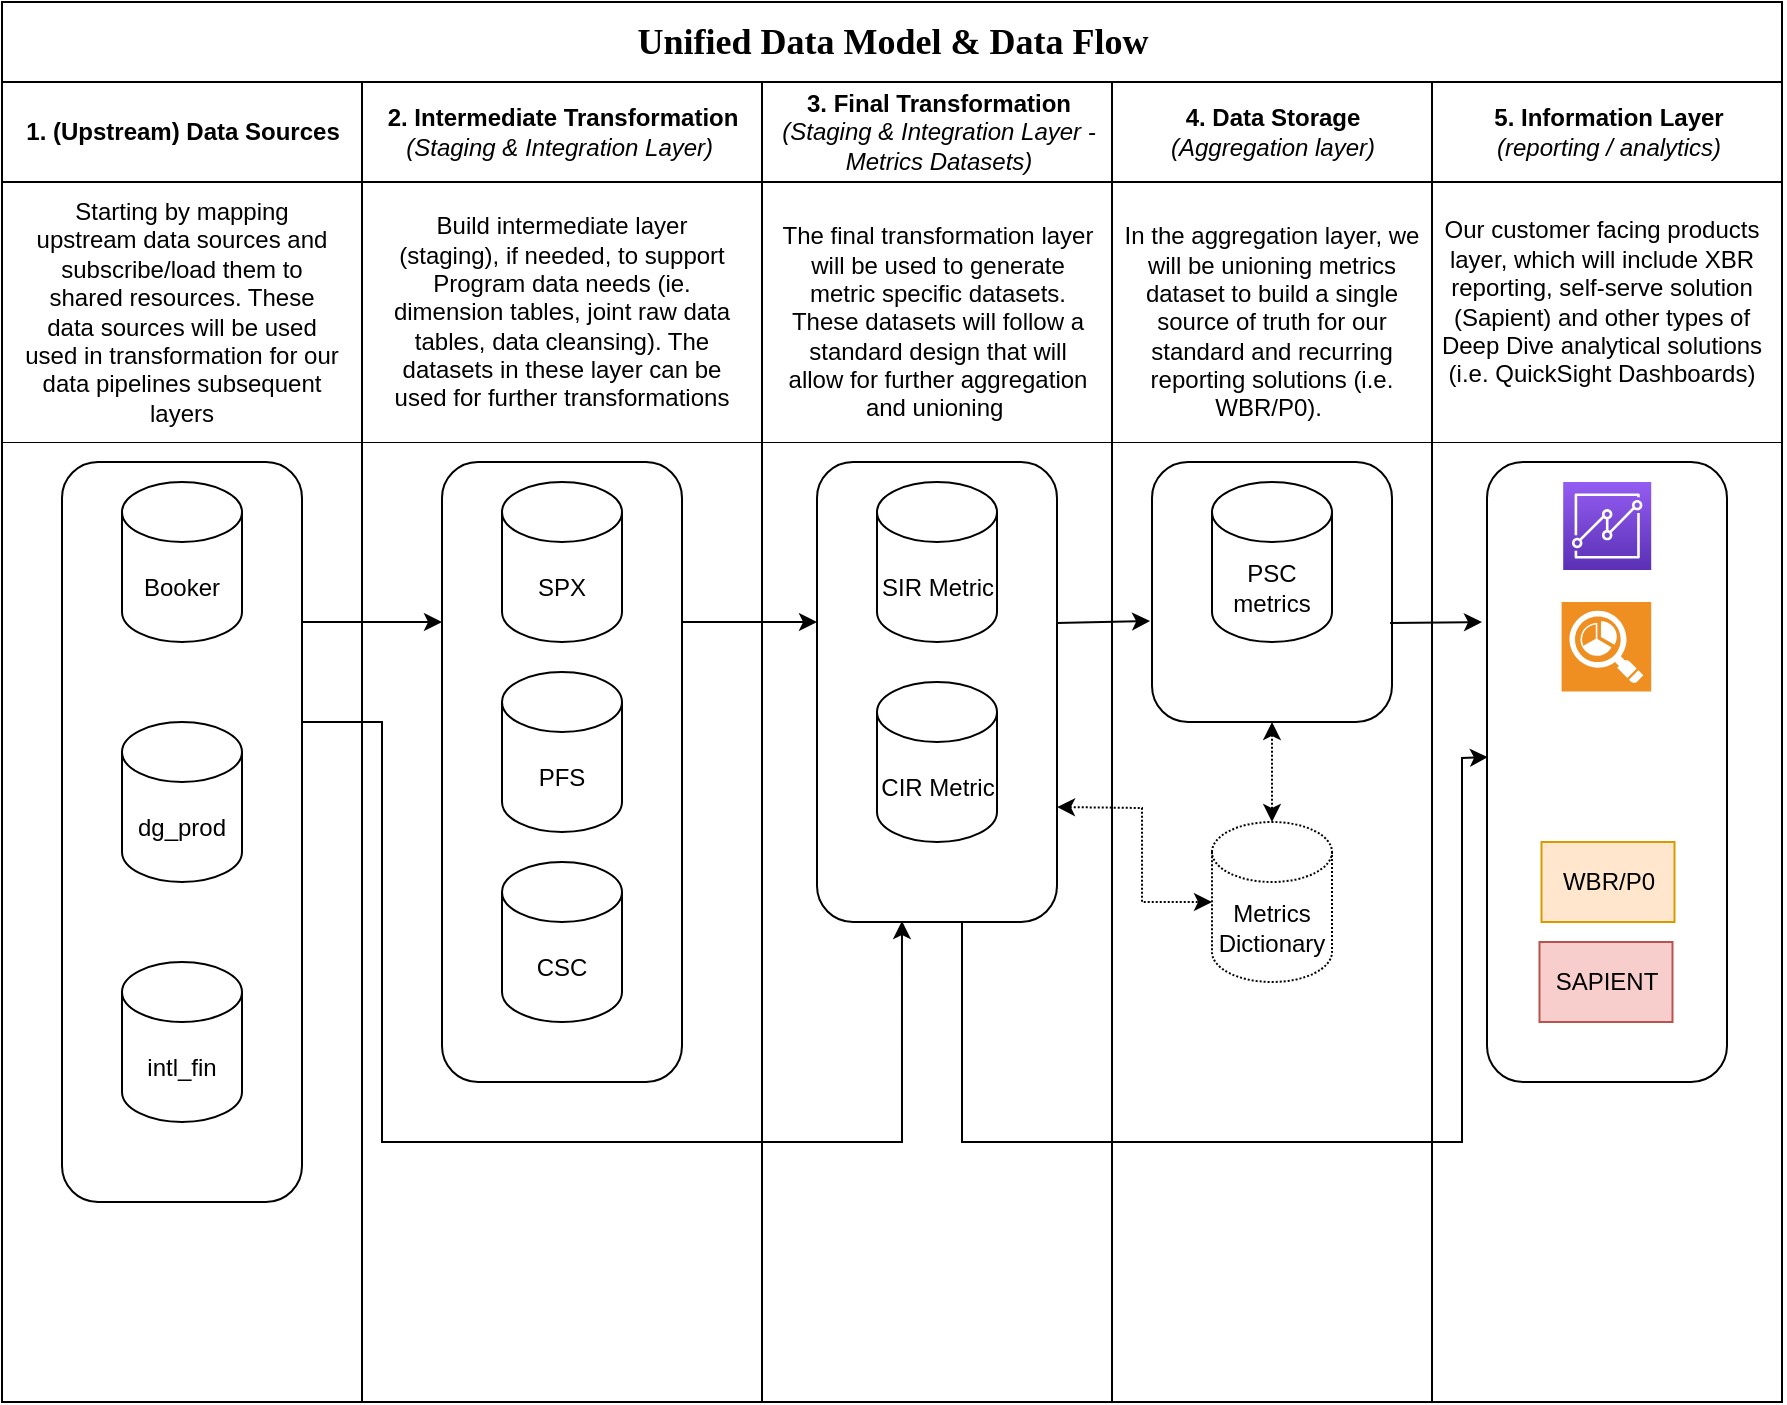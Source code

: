 <mxfile version="21.1.2" type="github">
  <diagram name="Page-1" id="74e2e168-ea6b-b213-b513-2b3c1d86103e">
    <mxGraphModel dx="1242" dy="800" grid="1" gridSize="10" guides="1" tooltips="1" connect="1" arrows="1" fold="1" page="1" pageScale="1" pageWidth="1100" pageHeight="850" background="none" math="0" shadow="0">
      <root>
        <mxCell id="0" />
        <mxCell id="1" parent="0" />
        <mxCell id="77e6c97f196da883-1" value="&lt;font style=&quot;font-size: 18px;&quot;&gt;Unified Data Model &amp;amp; Data Flow&lt;/font&gt;" style="swimlane;html=1;childLayout=stackLayout;startSize=40;rounded=0;shadow=0;labelBackgroundColor=none;strokeWidth=1;fontFamily=Verdana;fontSize=8;align=center;" parent="1" vertex="1">
          <mxGeometry x="70" y="10" width="890" height="700" as="geometry" />
        </mxCell>
        <mxCell id="77e6c97f196da883-2" value="1. (Upstream) Data Sources" style="swimlane;html=1;startSize=50;" parent="77e6c97f196da883-1" vertex="1">
          <mxGeometry y="40" width="180" height="660" as="geometry" />
        </mxCell>
        <mxCell id="jtK_wWIAgHVjvPOW0OnH-35" value="" style="rounded=1;whiteSpace=wrap;html=1;" vertex="1" parent="77e6c97f196da883-2">
          <mxGeometry x="30" y="190" width="120" height="370" as="geometry" />
        </mxCell>
        <mxCell id="jtK_wWIAgHVjvPOW0OnH-1" value="Starting by mapping upstream data sources and subscribe/load them to shared resources. These data sources will be used used in transformation for our data pipelines subsequent layers" style="text;html=1;strokeColor=none;fillColor=none;align=center;verticalAlign=middle;whiteSpace=wrap;rounded=0;" vertex="1" parent="77e6c97f196da883-2">
          <mxGeometry x="10" y="50" width="160" height="130" as="geometry" />
        </mxCell>
        <mxCell id="jtK_wWIAgHVjvPOW0OnH-3" value="" style="shape=image;html=1;verticalAlign=top;verticalLabelPosition=bottom;labelBackgroundColor=#ffffff;imageAspect=0;aspect=fixed;image=https://cdn1.iconfinder.com/data/icons/heroicons-solid/20/dots-horizontal-128.png" vertex="1" parent="77e6c97f196da883-2">
          <mxGeometry x="73" y="530" width="34" height="34" as="geometry" />
        </mxCell>
        <mxCell id="jtK_wWIAgHVjvPOW0OnH-46" value="Booker" style="shape=cylinder3;whiteSpace=wrap;html=1;boundedLbl=1;backgroundOutline=1;size=15;" vertex="1" parent="77e6c97f196da883-2">
          <mxGeometry x="60" y="200" width="60" height="80" as="geometry" />
        </mxCell>
        <mxCell id="jtK_wWIAgHVjvPOW0OnH-49" value="dg_prod" style="shape=cylinder3;whiteSpace=wrap;html=1;boundedLbl=1;backgroundOutline=1;size=15;" vertex="1" parent="77e6c97f196da883-2">
          <mxGeometry x="60" y="320" width="60" height="80" as="geometry" />
        </mxCell>
        <mxCell id="jtK_wWIAgHVjvPOW0OnH-50" value="intl_fin" style="shape=cylinder3;whiteSpace=wrap;html=1;boundedLbl=1;backgroundOutline=1;size=15;" vertex="1" parent="77e6c97f196da883-2">
          <mxGeometry x="60" y="440" width="60" height="80" as="geometry" />
        </mxCell>
        <mxCell id="jtK_wWIAgHVjvPOW0OnH-62" value="" style="endArrow=classic;html=1;rounded=0;entryX=0.354;entryY=0.998;entryDx=0;entryDy=0;entryPerimeter=0;" edge="1" parent="77e6c97f196da883-2" target="jtK_wWIAgHVjvPOW0OnH-39">
          <mxGeometry width="50" height="50" relative="1" as="geometry">
            <mxPoint x="150" y="320" as="sourcePoint" />
            <mxPoint x="468" y="420" as="targetPoint" />
            <Array as="points">
              <mxPoint x="190" y="320" />
              <mxPoint x="190" y="430" />
              <mxPoint x="190" y="530" />
              <mxPoint x="320" y="530" />
              <mxPoint x="450" y="530" />
            </Array>
          </mxGeometry>
        </mxCell>
        <mxCell id="77e6c97f196da883-3" value="2. Intermediate Transformation&lt;br&gt;&lt;span style=&quot;font-weight: normal;&quot;&gt;&lt;i&gt;(Staging &amp;amp; Integration Layer)&amp;nbsp;&lt;/i&gt;&lt;/span&gt;" style="swimlane;html=1;startSize=50;" parent="77e6c97f196da883-1" vertex="1">
          <mxGeometry x="180" y="40" width="200" height="660" as="geometry">
            <mxRectangle x="160" y="20" width="40" height="730" as="alternateBounds" />
          </mxGeometry>
        </mxCell>
        <mxCell id="jtK_wWIAgHVjvPOW0OnH-36" value="" style="rounded=1;whiteSpace=wrap;html=1;" vertex="1" parent="77e6c97f196da883-3">
          <mxGeometry x="40" y="190" width="120" height="310" as="geometry" />
        </mxCell>
        <mxCell id="jtK_wWIAgHVjvPOW0OnH-12" value="Build intermediate layer (staging), if needed, to support Program data needs (ie. dimension tables, joint raw data tables, data cleansing). The datasets in these layer can be used for further transformations" style="text;html=1;strokeColor=none;fillColor=none;align=center;verticalAlign=middle;whiteSpace=wrap;rounded=0;" vertex="1" parent="77e6c97f196da883-3">
          <mxGeometry x="10" y="50" width="180" height="130" as="geometry" />
        </mxCell>
        <mxCell id="jtK_wWIAgHVjvPOW0OnH-22" value="" style="shape=image;html=1;verticalAlign=top;verticalLabelPosition=bottom;labelBackgroundColor=#ffffff;imageAspect=0;aspect=fixed;image=https://cdn1.iconfinder.com/data/icons/heroicons-solid/20/dots-horizontal-128.png" vertex="1" parent="77e6c97f196da883-3">
          <mxGeometry x="83" y="470" width="34" height="34" as="geometry" />
        </mxCell>
        <mxCell id="jtK_wWIAgHVjvPOW0OnH-51" value="SPX" style="shape=cylinder3;whiteSpace=wrap;html=1;boundedLbl=1;backgroundOutline=1;size=15;" vertex="1" parent="77e6c97f196da883-3">
          <mxGeometry x="70" y="200" width="60" height="80" as="geometry" />
        </mxCell>
        <mxCell id="jtK_wWIAgHVjvPOW0OnH-53" value="PFS" style="shape=cylinder3;whiteSpace=wrap;html=1;boundedLbl=1;backgroundOutline=1;size=15;" vertex="1" parent="77e6c97f196da883-3">
          <mxGeometry x="70" y="295" width="60" height="80" as="geometry" />
        </mxCell>
        <mxCell id="jtK_wWIAgHVjvPOW0OnH-54" value="CSC" style="shape=cylinder3;whiteSpace=wrap;html=1;boundedLbl=1;backgroundOutline=1;size=15;" vertex="1" parent="77e6c97f196da883-3">
          <mxGeometry x="70" y="390" width="60" height="80" as="geometry" />
        </mxCell>
        <mxCell id="77e6c97f196da883-4" value="3. Final Transformation&lt;br&gt;&lt;i style=&quot;--tw-border-spacing-x: 0; --tw-border-spacing-y: 0; --tw-translate-x: 0; --tw-translate-y: 0; --tw-rotate: 0; --tw-skew-x: 0; --tw-skew-y: 0; --tw-scale-x: 1; --tw-scale-y: 1; --tw-pan-x: ; --tw-pan-y: ; --tw-pinch-zoom: ; --tw-scroll-snap-strictness: proximity; --tw-ordinal: ; --tw-slashed-zero: ; --tw-numeric-figure: ; --tw-numeric-spacing: ; --tw-numeric-fraction: ; --tw-ring-inset: ; --tw-ring-offset-width: 0px; --tw-ring-offset-color: #fff; --tw-ring-color: rgb(59 130 246 / 0.5); --tw-ring-offset-shadow: 0 0 #0000; --tw-ring-shadow: 0 0 #0000; --tw-shadow: 0 0 #0000; --tw-shadow-colored: 0 0 #0000; --tw-blur: ; --tw-brightness: ; --tw-contrast: ; --tw-grayscale: ; --tw-hue-rotate: ; --tw-invert: ; --tw-saturate: ; --tw-sepia: ; --tw-drop-shadow: ; --tw-backdrop-blur: ; --tw-backdrop-brightness: ; --tw-backdrop-contrast: ; --tw-backdrop-grayscale: ; --tw-backdrop-hue-rotate: ; --tw-backdrop-invert: ; --tw-backdrop-opacity: ; --tw-backdrop-saturate: ; --tw-backdrop-sepia: ; border-color: var(--border-color); font-weight: 400;&quot;&gt;(Staging &amp;amp; Integration Layer - &lt;br&gt;Metrics Datasets)&lt;/i&gt;" style="swimlane;html=1;startSize=50;" parent="77e6c97f196da883-1" vertex="1">
          <mxGeometry x="380" y="40" width="175" height="660" as="geometry" />
        </mxCell>
        <mxCell id="jtK_wWIAgHVjvPOW0OnH-39" value="" style="rounded=1;whiteSpace=wrap;html=1;" vertex="1" parent="77e6c97f196da883-4">
          <mxGeometry x="27.5" y="190" width="120" height="230" as="geometry" />
        </mxCell>
        <mxCell id="jtK_wWIAgHVjvPOW0OnH-19" value="The final transformation layer will be used to generate metric specific datasets. These datasets will follow a standard design that will allow for further aggregation and unioning&amp;nbsp;" style="text;html=1;strokeColor=none;fillColor=none;align=center;verticalAlign=middle;whiteSpace=wrap;rounded=0;" vertex="1" parent="77e6c97f196da883-4">
          <mxGeometry x="7.5" y="50" width="160" height="140" as="geometry" />
        </mxCell>
        <mxCell id="jtK_wWIAgHVjvPOW0OnH-23" value="" style="shape=image;html=1;verticalAlign=top;verticalLabelPosition=bottom;labelBackgroundColor=#ffffff;imageAspect=0;aspect=fixed;image=https://cdn1.iconfinder.com/data/icons/heroicons-solid/20/dots-horizontal-128.png" vertex="1" parent="77e6c97f196da883-4">
          <mxGeometry x="70.5" y="390" width="34" height="34" as="geometry" />
        </mxCell>
        <mxCell id="jtK_wWIAgHVjvPOW0OnH-55" value="SIR Metric" style="shape=cylinder3;whiteSpace=wrap;html=1;boundedLbl=1;backgroundOutline=1;size=15;" vertex="1" parent="77e6c97f196da883-4">
          <mxGeometry x="57.5" y="200" width="60" height="80" as="geometry" />
        </mxCell>
        <mxCell id="jtK_wWIAgHVjvPOW0OnH-56" value="CIR Metric" style="shape=cylinder3;whiteSpace=wrap;html=1;boundedLbl=1;backgroundOutline=1;size=15;" vertex="1" parent="77e6c97f196da883-4">
          <mxGeometry x="57.5" y="300" width="60" height="80" as="geometry" />
        </mxCell>
        <mxCell id="jtK_wWIAgHVjvPOW0OnH-65" value="" style="endArrow=classic;html=1;rounded=0;" edge="1" parent="77e6c97f196da883-4">
          <mxGeometry width="50" height="50" relative="1" as="geometry">
            <mxPoint x="-40" y="270" as="sourcePoint" />
            <mxPoint x="27.5" y="270" as="targetPoint" />
            <Array as="points">
              <mxPoint x="-22.5" y="270" />
            </Array>
          </mxGeometry>
        </mxCell>
        <mxCell id="77e6c97f196da883-5" value="4. Data Storage&lt;br&gt;&lt;span style=&quot;font-weight: normal;&quot;&gt;&lt;i&gt;(Aggregation layer)&lt;/i&gt;&lt;/span&gt;" style="swimlane;html=1;startSize=50;" parent="77e6c97f196da883-1" vertex="1">
          <mxGeometry x="555" y="40" width="160" height="660" as="geometry" />
        </mxCell>
        <mxCell id="jtK_wWIAgHVjvPOW0OnH-40" value="" style="rounded=1;whiteSpace=wrap;html=1;" vertex="1" parent="77e6c97f196da883-5">
          <mxGeometry x="20" y="190" width="120" height="130" as="geometry" />
        </mxCell>
        <mxCell id="jtK_wWIAgHVjvPOW0OnH-21" value="In the aggregation layer, we will be unioning metrics dataset to build a single source of truth for our standard and recurring reporting solutions (i.e. WBR/P0).&amp;nbsp;" style="text;html=1;strokeColor=none;fillColor=none;align=center;verticalAlign=middle;whiteSpace=wrap;rounded=0;" vertex="1" parent="77e6c97f196da883-5">
          <mxGeometry x="5" y="50" width="150" height="140" as="geometry" />
        </mxCell>
        <mxCell id="jtK_wWIAgHVjvPOW0OnH-24" value="" style="shape=image;html=1;verticalAlign=top;verticalLabelPosition=bottom;labelBackgroundColor=#ffffff;imageAspect=0;aspect=fixed;image=https://cdn1.iconfinder.com/data/icons/heroicons-solid/20/dots-horizontal-128.png" vertex="1" parent="77e6c97f196da883-5">
          <mxGeometry x="63" y="286" width="34" height="34" as="geometry" />
        </mxCell>
        <mxCell id="jtK_wWIAgHVjvPOW0OnH-57" value="Metrics Dictionary" style="shape=cylinder3;whiteSpace=wrap;html=1;boundedLbl=1;backgroundOutline=1;size=15;dashed=1;dashPattern=1 1;" vertex="1" parent="77e6c97f196da883-5">
          <mxGeometry x="50" y="370" width="60" height="80" as="geometry" />
        </mxCell>
        <mxCell id="jtK_wWIAgHVjvPOW0OnH-58" value="PSC metrics" style="shape=cylinder3;whiteSpace=wrap;html=1;boundedLbl=1;backgroundOutline=1;size=15;" vertex="1" parent="77e6c97f196da883-5">
          <mxGeometry x="50" y="200" width="60" height="80" as="geometry" />
        </mxCell>
        <mxCell id="jtK_wWIAgHVjvPOW0OnH-67" value="" style="endArrow=classic;startArrow=classic;html=1;rounded=0;exitX=1;exitY=0.75;exitDx=0;exitDy=0;strokeColor=default;shadow=0;dashed=1;dashPattern=1 1;" edge="1" parent="77e6c97f196da883-5" source="jtK_wWIAgHVjvPOW0OnH-39">
          <mxGeometry width="50" height="50" relative="1" as="geometry">
            <mxPoint y="460" as="sourcePoint" />
            <mxPoint x="50" y="410" as="targetPoint" />
            <Array as="points">
              <mxPoint x="15" y="363" />
              <mxPoint x="15" y="410" />
            </Array>
          </mxGeometry>
        </mxCell>
        <mxCell id="jtK_wWIAgHVjvPOW0OnH-68" value="" style="endArrow=classic;startArrow=classic;html=1;rounded=0;exitX=0.5;exitY=1;exitDx=0;exitDy=0;strokeColor=default;shadow=0;dashed=1;dashPattern=1 1;entryX=0.5;entryY=0;entryDx=0;entryDy=0;entryPerimeter=0;" edge="1" parent="77e6c97f196da883-5" source="jtK_wWIAgHVjvPOW0OnH-24" target="jtK_wWIAgHVjvPOW0OnH-57">
          <mxGeometry width="50" height="50" relative="1" as="geometry">
            <mxPoint x="-17" y="373" as="sourcePoint" />
            <mxPoint x="25" y="470" as="targetPoint" />
            <Array as="points" />
          </mxGeometry>
        </mxCell>
        <mxCell id="77e6c97f196da883-6" value="5. Information Layer&lt;br&gt;&lt;span style=&quot;font-weight: normal;&quot;&gt;&lt;i&gt;(reporting / analytics)&lt;/i&gt;&lt;/span&gt;" style="swimlane;html=1;startSize=50;" parent="77e6c97f196da883-1" vertex="1">
          <mxGeometry x="715" y="40" width="175" height="660" as="geometry" />
        </mxCell>
        <mxCell id="jtK_wWIAgHVjvPOW0OnH-14" value="" style="rounded=1;whiteSpace=wrap;html=1;" vertex="1" parent="77e6c97f196da883-6">
          <mxGeometry x="27.5" y="190" width="120" height="310" as="geometry" />
        </mxCell>
        <mxCell id="jtK_wWIAgHVjvPOW0OnH-15" value="" style="sketch=0;points=[[0,0,0],[0.25,0,0],[0.5,0,0],[0.75,0,0],[1,0,0],[0,1,0],[0.25,1,0],[0.5,1,0],[0.75,1,0],[1,1,0],[0,0.25,0],[0,0.5,0],[0,0.75,0],[1,0.25,0],[1,0.5,0],[1,0.75,0]];outlineConnect=0;fontColor=#232F3E;gradientColor=#945DF2;gradientDirection=north;fillColor=#5A30B5;strokeColor=#ffffff;dashed=0;verticalLabelPosition=bottom;verticalAlign=top;align=center;html=1;fontSize=12;fontStyle=0;aspect=fixed;shape=mxgraph.aws4.resourceIcon;resIcon=mxgraph.aws4.quicksight;" vertex="1" parent="77e6c97f196da883-6">
          <mxGeometry x="65.6" y="200" width="44" height="44" as="geometry" />
        </mxCell>
        <mxCell id="jtK_wWIAgHVjvPOW0OnH-16" value="" style="shadow=0;dashed=0;html=1;strokeColor=none;fillColor=#EF8F21;labelPosition=center;verticalLabelPosition=bottom;verticalAlign=top;align=center;outlineConnect=0;shape=mxgraph.veeam.reporting;" vertex="1" parent="77e6c97f196da883-6">
          <mxGeometry x="64.8" y="260" width="44.8" height="44.8" as="geometry" />
        </mxCell>
        <mxCell id="jtK_wWIAgHVjvPOW0OnH-17" value="" style="shape=image;html=1;verticalAlign=top;verticalLabelPosition=bottom;labelBackgroundColor=#ffffff;imageAspect=0;aspect=fixed;image=https://cdn3.iconfinder.com/data/icons/document-icons-2/30/647714-excel-128.png" vertex="1" parent="77e6c97f196da883-6">
          <mxGeometry x="65.5" y="320" width="43" height="43" as="geometry" />
        </mxCell>
        <mxCell id="jtK_wWIAgHVjvPOW0OnH-18" value="WBR/P0" style="rounded=0;whiteSpace=wrap;html=1;fillColor=#ffe6cc;strokeColor=#d79b00;" vertex="1" parent="77e6c97f196da883-6">
          <mxGeometry x="54.75" y="380" width="66.5" height="40" as="geometry" />
        </mxCell>
        <mxCell id="jtK_wWIAgHVjvPOW0OnH-20" value="SAPIENT" style="rounded=0;whiteSpace=wrap;html=1;fillColor=#f8cecc;strokeColor=#b85450;" vertex="1" parent="77e6c97f196da883-6">
          <mxGeometry x="53.75" y="430" width="66.5" height="40" as="geometry" />
        </mxCell>
        <mxCell id="jtK_wWIAgHVjvPOW0OnH-25" value="Our customer facing products layer, which will include XBR reporting, self-serve solution (Sapient) and other types of Deep Dive analytical solutions (i.e. QuickSight Dashboards)" style="text;html=1;strokeColor=none;fillColor=none;align=center;verticalAlign=middle;whiteSpace=wrap;rounded=0;" vertex="1" parent="77e6c97f196da883-6">
          <mxGeometry y="50" width="170" height="120" as="geometry" />
        </mxCell>
        <mxCell id="jtK_wWIAgHVjvPOW0OnH-59" value="" style="endArrow=classic;html=1;rounded=0;" edge="1" parent="77e6c97f196da883-1">
          <mxGeometry width="50" height="50" relative="1" as="geometry">
            <mxPoint x="150" y="310" as="sourcePoint" />
            <mxPoint x="220" y="310" as="targetPoint" />
            <Array as="points">
              <mxPoint x="170" y="310" />
            </Array>
          </mxGeometry>
        </mxCell>
        <mxCell id="jtK_wWIAgHVjvPOW0OnH-61" value="" style="endArrow=classic;html=1;rounded=0;exitX=0.996;exitY=0.35;exitDx=0;exitDy=0;exitPerimeter=0;entryX=-0.008;entryY=0.612;entryDx=0;entryDy=0;entryPerimeter=0;" edge="1" parent="77e6c97f196da883-1" source="jtK_wWIAgHVjvPOW0OnH-39" target="jtK_wWIAgHVjvPOW0OnH-40">
          <mxGeometry width="50" height="50" relative="1" as="geometry">
            <mxPoint x="527.5" y="340" as="sourcePoint" />
            <mxPoint x="597.5" y="340" as="targetPoint" />
          </mxGeometry>
        </mxCell>
        <mxCell id="jtK_wWIAgHVjvPOW0OnH-66" value="" style="endArrow=classic;html=1;rounded=0;exitX=0.992;exitY=0.619;exitDx=0;exitDy=0;exitPerimeter=0;" edge="1" parent="77e6c97f196da883-1" source="jtK_wWIAgHVjvPOW0OnH-40">
          <mxGeometry width="50" height="50" relative="1" as="geometry">
            <mxPoint x="700" y="310" as="sourcePoint" />
            <mxPoint x="740" y="310" as="targetPoint" />
          </mxGeometry>
        </mxCell>
        <mxCell id="jtK_wWIAgHVjvPOW0OnH-64" value="" style="endArrow=classic;html=1;rounded=0;entryX=0.004;entryY=0.476;entryDx=0;entryDy=0;entryPerimeter=0;" edge="1" parent="77e6c97f196da883-1" target="jtK_wWIAgHVjvPOW0OnH-14">
          <mxGeometry width="50" height="50" relative="1" as="geometry">
            <mxPoint x="480" y="460" as="sourcePoint" />
            <mxPoint x="575" y="379.5" as="targetPoint" />
            <Array as="points">
              <mxPoint x="480" y="570" />
              <mxPoint x="730" y="570" />
              <mxPoint x="730" y="480" />
              <mxPoint x="730" y="378" />
            </Array>
          </mxGeometry>
        </mxCell>
        <mxCell id="jtK_wWIAgHVjvPOW0OnH-69" value="" style="endArrow=none;html=1;rounded=0;strokeWidth=0.5;" edge="1" parent="1">
          <mxGeometry width="50" height="50" relative="1" as="geometry">
            <mxPoint x="70" y="230" as="sourcePoint" />
            <mxPoint x="960" y="230" as="targetPoint" />
          </mxGeometry>
        </mxCell>
      </root>
    </mxGraphModel>
  </diagram>
</mxfile>
